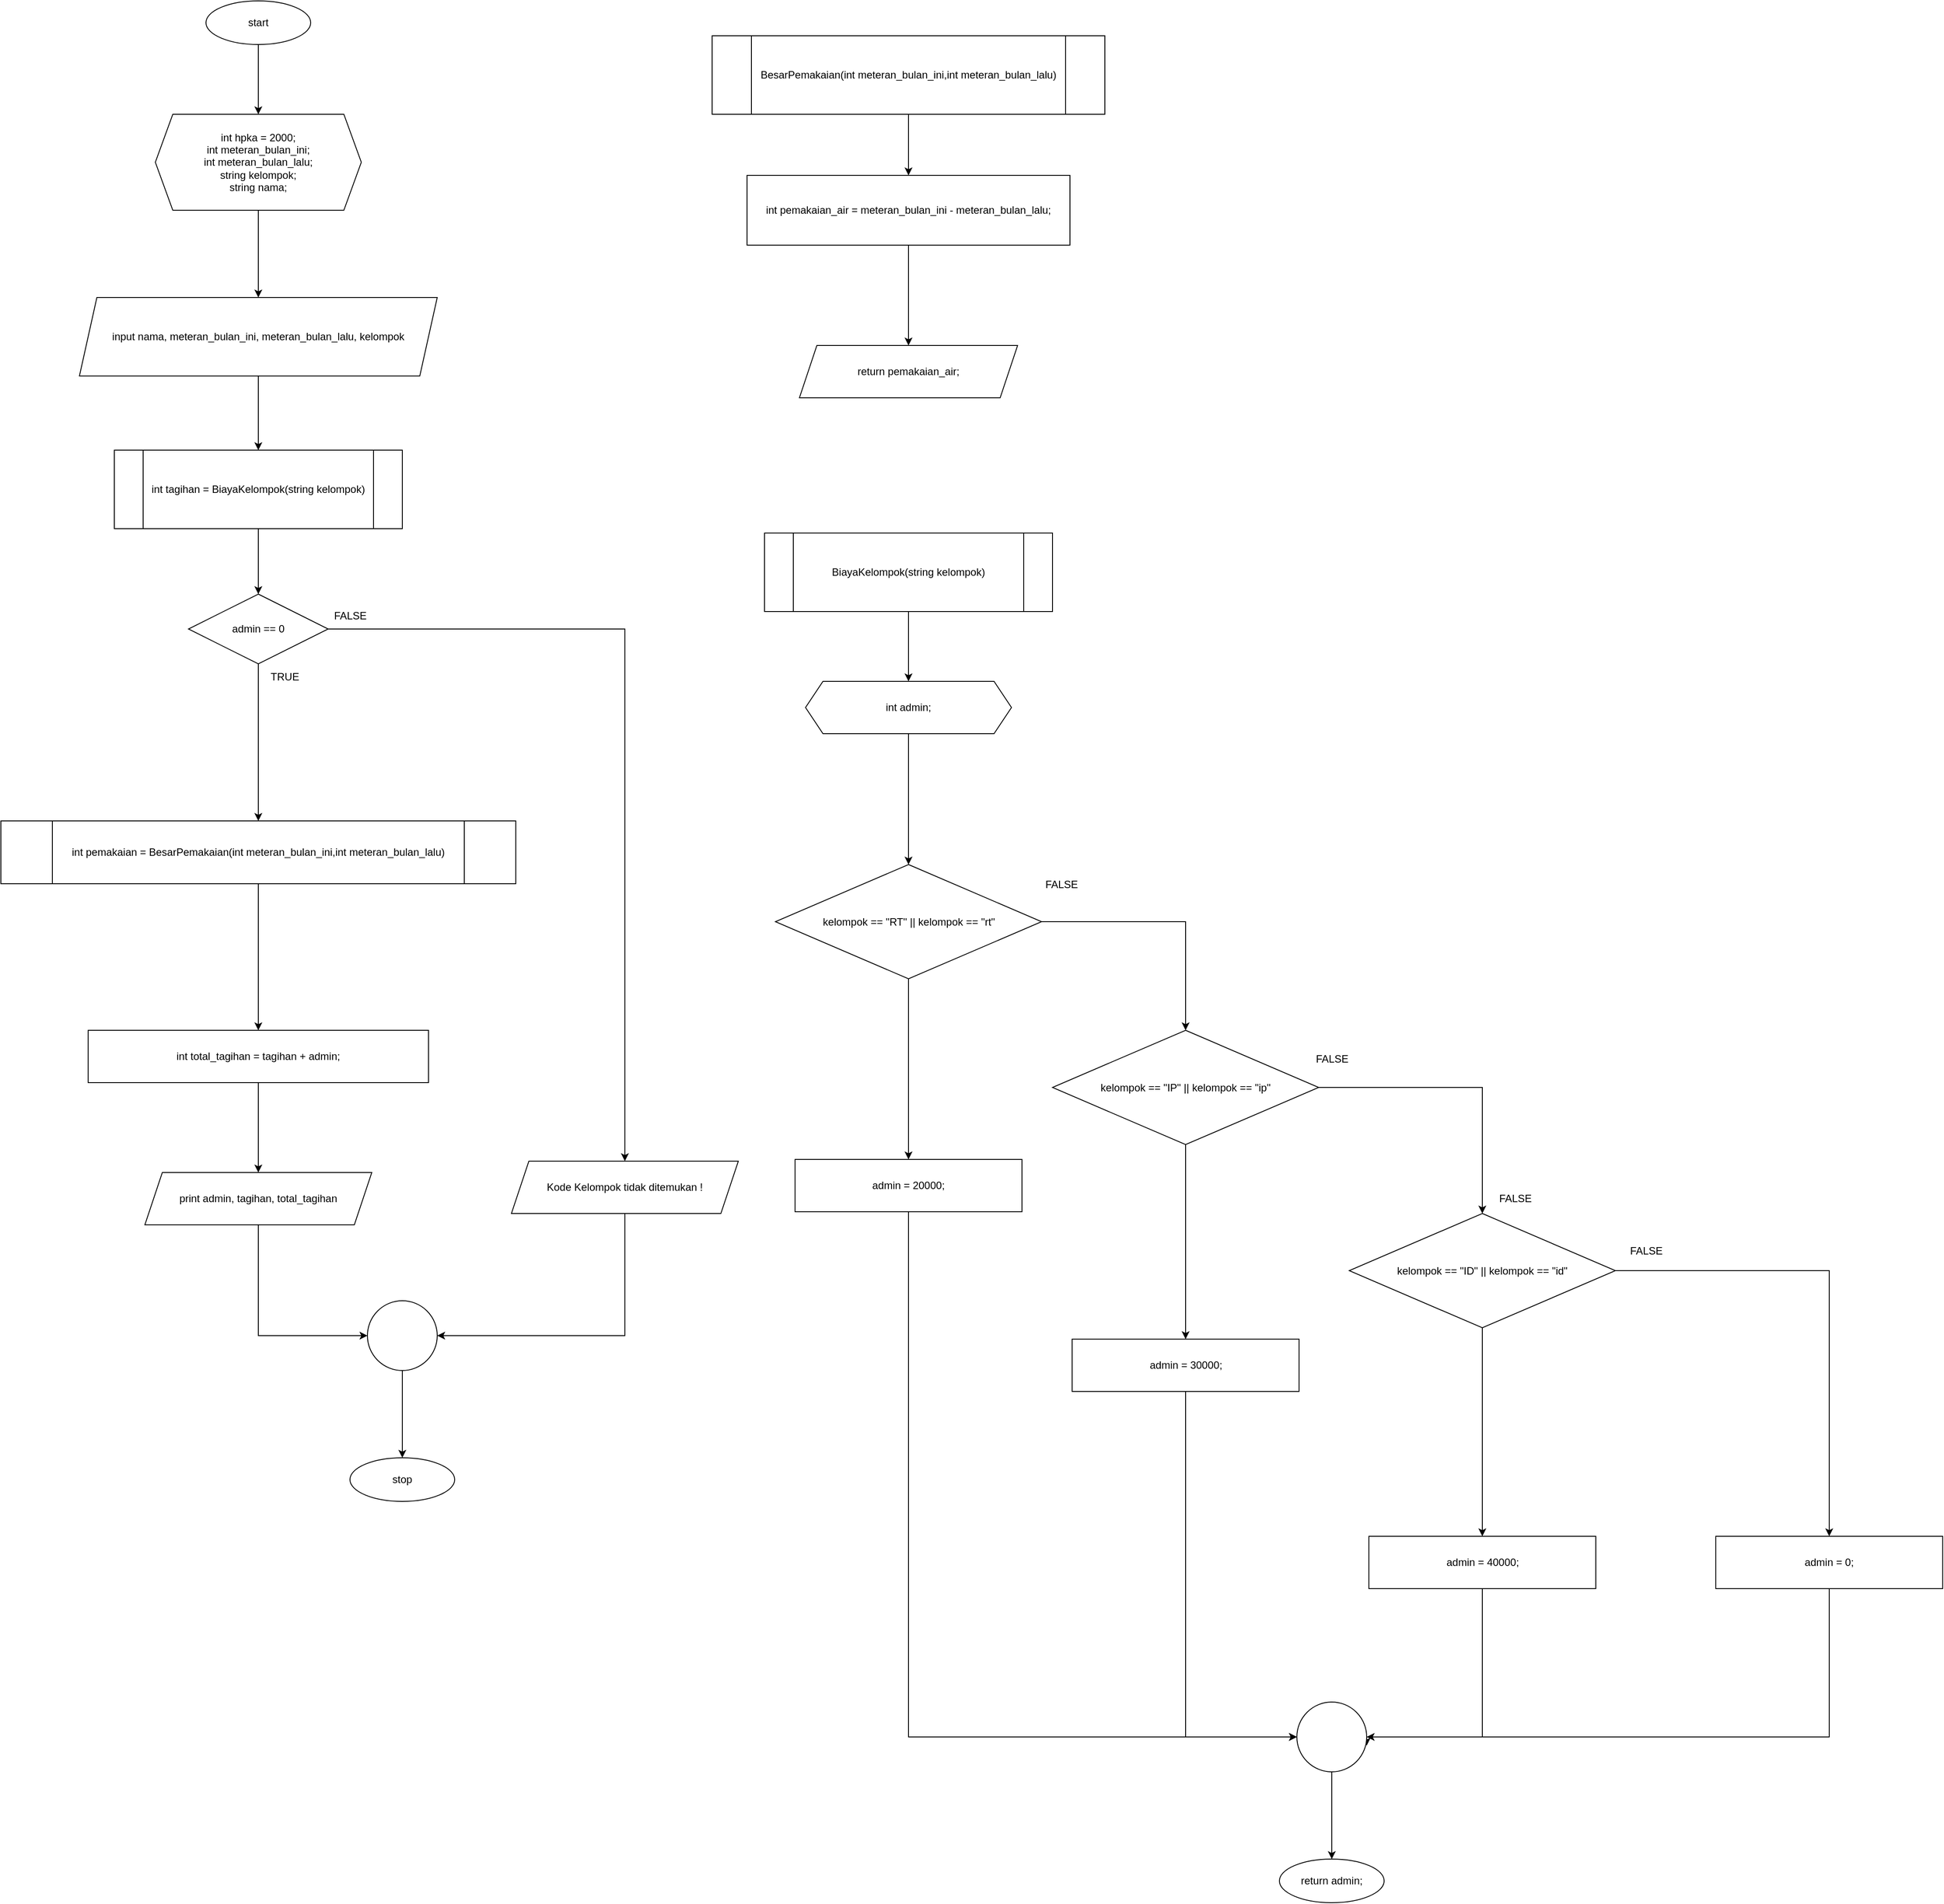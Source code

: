 <mxfile version="22.1.0" type="github">
  <diagram name="Halaman-1" id="W0upwBLU8xBzTaWd1Dfu">
    <mxGraphModel dx="1467" dy="783" grid="1" gridSize="10" guides="1" tooltips="1" connect="1" arrows="1" fold="1" page="1" pageScale="1" pageWidth="827" pageHeight="1169" math="0" shadow="0">
      <root>
        <mxCell id="0" />
        <mxCell id="1" parent="0" />
        <mxCell id="AACgStKWNxVFBnDnHQCR-40" style="edgeStyle=orthogonalEdgeStyle;rounded=0;orthogonalLoop=1;jettySize=auto;html=1;exitX=0.5;exitY=1;exitDx=0;exitDy=0;entryX=0.5;entryY=0;entryDx=0;entryDy=0;" edge="1" parent="1" source="AACgStKWNxVFBnDnHQCR-1" target="AACgStKWNxVFBnDnHQCR-2">
          <mxGeometry relative="1" as="geometry" />
        </mxCell>
        <mxCell id="AACgStKWNxVFBnDnHQCR-1" value="start" style="ellipse;whiteSpace=wrap;html=1;" vertex="1" parent="1">
          <mxGeometry x="350" y="70" width="120" height="50" as="geometry" />
        </mxCell>
        <mxCell id="AACgStKWNxVFBnDnHQCR-41" value="" style="edgeStyle=orthogonalEdgeStyle;rounded=0;orthogonalLoop=1;jettySize=auto;html=1;" edge="1" parent="1" source="AACgStKWNxVFBnDnHQCR-2" target="AACgStKWNxVFBnDnHQCR-39">
          <mxGeometry relative="1" as="geometry" />
        </mxCell>
        <mxCell id="AACgStKWNxVFBnDnHQCR-2" value="&lt;div&gt;int hpka = 2000;&lt;/div&gt;&lt;div&gt;int meteran_bulan_ini;&lt;/div&gt;&lt;div&gt;int meteran_bulan_lalu;&lt;/div&gt;&lt;div&gt;string kelompok;&lt;/div&gt;&lt;div&gt;string nama;&lt;/div&gt;" style="shape=hexagon;perimeter=hexagonPerimeter2;whiteSpace=wrap;html=1;fixedSize=1;" vertex="1" parent="1">
          <mxGeometry x="292" y="200" width="236" height="110" as="geometry" />
        </mxCell>
        <mxCell id="AACgStKWNxVFBnDnHQCR-6" style="edgeStyle=orthogonalEdgeStyle;rounded=0;orthogonalLoop=1;jettySize=auto;html=1;exitX=0.5;exitY=1;exitDx=0;exitDy=0;" edge="1" parent="1" source="AACgStKWNxVFBnDnHQCR-3" target="AACgStKWNxVFBnDnHQCR-4">
          <mxGeometry relative="1" as="geometry" />
        </mxCell>
        <mxCell id="AACgStKWNxVFBnDnHQCR-3" value="BesarPemakaian(int meteran_bulan_ini,int meteran_bulan_lalu)" style="shape=process;whiteSpace=wrap;html=1;backgroundOutline=1;" vertex="1" parent="1">
          <mxGeometry x="930" y="110" width="450" height="90" as="geometry" />
        </mxCell>
        <mxCell id="AACgStKWNxVFBnDnHQCR-7" value="" style="edgeStyle=orthogonalEdgeStyle;rounded=0;orthogonalLoop=1;jettySize=auto;html=1;" edge="1" parent="1" source="AACgStKWNxVFBnDnHQCR-4" target="AACgStKWNxVFBnDnHQCR-5">
          <mxGeometry relative="1" as="geometry" />
        </mxCell>
        <mxCell id="AACgStKWNxVFBnDnHQCR-4" value="int pemakaian_air = meteran_bulan_ini - meteran_bulan_lalu;" style="rounded=0;whiteSpace=wrap;html=1;" vertex="1" parent="1">
          <mxGeometry x="970" y="270" width="370" height="80" as="geometry" />
        </mxCell>
        <mxCell id="AACgStKWNxVFBnDnHQCR-5" value="return pemakaian_air;" style="shape=parallelogram;perimeter=parallelogramPerimeter;whiteSpace=wrap;html=1;fixedSize=1;" vertex="1" parent="1">
          <mxGeometry x="1030" y="465" width="250" height="60" as="geometry" />
        </mxCell>
        <mxCell id="AACgStKWNxVFBnDnHQCR-15" value="" style="edgeStyle=orthogonalEdgeStyle;rounded=0;orthogonalLoop=1;jettySize=auto;html=1;" edge="1" parent="1" source="AACgStKWNxVFBnDnHQCR-9" target="AACgStKWNxVFBnDnHQCR-10">
          <mxGeometry relative="1" as="geometry" />
        </mxCell>
        <mxCell id="AACgStKWNxVFBnDnHQCR-9" value="BiayaKelompok(string kelompok)" style="shape=process;whiteSpace=wrap;html=1;backgroundOutline=1;" vertex="1" parent="1">
          <mxGeometry x="990" y="680" width="330" height="90" as="geometry" />
        </mxCell>
        <mxCell id="AACgStKWNxVFBnDnHQCR-16" style="edgeStyle=orthogonalEdgeStyle;rounded=0;orthogonalLoop=1;jettySize=auto;html=1;exitX=0.5;exitY=1;exitDx=0;exitDy=0;entryX=0.5;entryY=0;entryDx=0;entryDy=0;" edge="1" parent="1" source="AACgStKWNxVFBnDnHQCR-10" target="AACgStKWNxVFBnDnHQCR-11">
          <mxGeometry relative="1" as="geometry" />
        </mxCell>
        <mxCell id="AACgStKWNxVFBnDnHQCR-10" value="int admin;" style="shape=hexagon;perimeter=hexagonPerimeter2;whiteSpace=wrap;html=1;fixedSize=1;" vertex="1" parent="1">
          <mxGeometry x="1037" y="850" width="236" height="60" as="geometry" />
        </mxCell>
        <mxCell id="AACgStKWNxVFBnDnHQCR-17" style="edgeStyle=orthogonalEdgeStyle;rounded=0;orthogonalLoop=1;jettySize=auto;html=1;exitX=1;exitY=0.5;exitDx=0;exitDy=0;" edge="1" parent="1" source="AACgStKWNxVFBnDnHQCR-11" target="AACgStKWNxVFBnDnHQCR-12">
          <mxGeometry relative="1" as="geometry" />
        </mxCell>
        <mxCell id="AACgStKWNxVFBnDnHQCR-28" style="edgeStyle=orthogonalEdgeStyle;rounded=0;orthogonalLoop=1;jettySize=auto;html=1;exitX=0.5;exitY=1;exitDx=0;exitDy=0;entryX=0.5;entryY=0;entryDx=0;entryDy=0;" edge="1" parent="1" source="AACgStKWNxVFBnDnHQCR-11" target="AACgStKWNxVFBnDnHQCR-22">
          <mxGeometry relative="1" as="geometry" />
        </mxCell>
        <mxCell id="AACgStKWNxVFBnDnHQCR-11" value="kelompok == &quot;RT&quot; || kelompok == &quot;rt&quot;" style="rhombus;whiteSpace=wrap;html=1;" vertex="1" parent="1">
          <mxGeometry x="1002.5" y="1060" width="305" height="131" as="geometry" />
        </mxCell>
        <mxCell id="AACgStKWNxVFBnDnHQCR-18" style="edgeStyle=orthogonalEdgeStyle;rounded=0;orthogonalLoop=1;jettySize=auto;html=1;exitX=1;exitY=0.5;exitDx=0;exitDy=0;entryX=0.5;entryY=0;entryDx=0;entryDy=0;" edge="1" parent="1" source="AACgStKWNxVFBnDnHQCR-12" target="AACgStKWNxVFBnDnHQCR-13">
          <mxGeometry relative="1" as="geometry" />
        </mxCell>
        <mxCell id="AACgStKWNxVFBnDnHQCR-29" style="edgeStyle=orthogonalEdgeStyle;rounded=0;orthogonalLoop=1;jettySize=auto;html=1;exitX=0.5;exitY=1;exitDx=0;exitDy=0;" edge="1" parent="1" source="AACgStKWNxVFBnDnHQCR-12" target="AACgStKWNxVFBnDnHQCR-23">
          <mxGeometry relative="1" as="geometry" />
        </mxCell>
        <mxCell id="AACgStKWNxVFBnDnHQCR-12" value="kelompok == &quot;IP&quot; || kelompok == &quot;ip&quot;" style="rhombus;whiteSpace=wrap;html=1;" vertex="1" parent="1">
          <mxGeometry x="1320" y="1250" width="305" height="131" as="geometry" />
        </mxCell>
        <mxCell id="AACgStKWNxVFBnDnHQCR-26" style="edgeStyle=orthogonalEdgeStyle;rounded=0;orthogonalLoop=1;jettySize=auto;html=1;exitX=1;exitY=0.5;exitDx=0;exitDy=0;entryX=0.5;entryY=0;entryDx=0;entryDy=0;" edge="1" parent="1" source="AACgStKWNxVFBnDnHQCR-13" target="AACgStKWNxVFBnDnHQCR-25">
          <mxGeometry relative="1" as="geometry" />
        </mxCell>
        <mxCell id="AACgStKWNxVFBnDnHQCR-30" style="edgeStyle=orthogonalEdgeStyle;rounded=0;orthogonalLoop=1;jettySize=auto;html=1;exitX=0.5;exitY=1;exitDx=0;exitDy=0;" edge="1" parent="1" source="AACgStKWNxVFBnDnHQCR-13" target="AACgStKWNxVFBnDnHQCR-24">
          <mxGeometry relative="1" as="geometry" />
        </mxCell>
        <mxCell id="AACgStKWNxVFBnDnHQCR-13" value="kelompok == &quot;ID&quot; || kelompok == &quot;id&quot;" style="rhombus;whiteSpace=wrap;html=1;" vertex="1" parent="1">
          <mxGeometry x="1660" y="1460" width="305" height="131" as="geometry" />
        </mxCell>
        <mxCell id="AACgStKWNxVFBnDnHQCR-19" value="FALSE" style="text;html=1;align=center;verticalAlign=middle;resizable=0;points=[];autosize=1;strokeColor=none;fillColor=none;" vertex="1" parent="1">
          <mxGeometry x="1300" y="1068" width="60" height="30" as="geometry" />
        </mxCell>
        <mxCell id="AACgStKWNxVFBnDnHQCR-20" value="FALSE" style="text;html=1;align=center;verticalAlign=middle;resizable=0;points=[];autosize=1;strokeColor=none;fillColor=none;" vertex="1" parent="1">
          <mxGeometry x="1610" y="1268" width="60" height="30" as="geometry" />
        </mxCell>
        <mxCell id="AACgStKWNxVFBnDnHQCR-21" value="FALSE" style="text;html=1;align=center;verticalAlign=middle;resizable=0;points=[];autosize=1;strokeColor=none;fillColor=none;" vertex="1" parent="1">
          <mxGeometry x="1820" y="1428" width="60" height="30" as="geometry" />
        </mxCell>
        <mxCell id="AACgStKWNxVFBnDnHQCR-32" style="edgeStyle=orthogonalEdgeStyle;rounded=0;orthogonalLoop=1;jettySize=auto;html=1;exitX=0.5;exitY=1;exitDx=0;exitDy=0;entryX=0;entryY=0.5;entryDx=0;entryDy=0;" edge="1" parent="1" source="AACgStKWNxVFBnDnHQCR-22" target="AACgStKWNxVFBnDnHQCR-31">
          <mxGeometry relative="1" as="geometry" />
        </mxCell>
        <mxCell id="AACgStKWNxVFBnDnHQCR-22" value="admin = 20000;" style="rounded=0;whiteSpace=wrap;html=1;" vertex="1" parent="1">
          <mxGeometry x="1025" y="1398" width="260" height="60" as="geometry" />
        </mxCell>
        <mxCell id="AACgStKWNxVFBnDnHQCR-34" style="edgeStyle=orthogonalEdgeStyle;rounded=0;orthogonalLoop=1;jettySize=auto;html=1;exitX=0.5;exitY=1;exitDx=0;exitDy=0;entryX=0;entryY=0.5;entryDx=0;entryDy=0;" edge="1" parent="1" source="AACgStKWNxVFBnDnHQCR-23" target="AACgStKWNxVFBnDnHQCR-31">
          <mxGeometry relative="1" as="geometry" />
        </mxCell>
        <mxCell id="AACgStKWNxVFBnDnHQCR-23" value="admin = 30000;" style="rounded=0;whiteSpace=wrap;html=1;" vertex="1" parent="1">
          <mxGeometry x="1342.5" y="1604" width="260" height="60" as="geometry" />
        </mxCell>
        <mxCell id="AACgStKWNxVFBnDnHQCR-35" style="edgeStyle=orthogonalEdgeStyle;rounded=0;orthogonalLoop=1;jettySize=auto;html=1;exitX=0.5;exitY=1;exitDx=0;exitDy=0;entryX=1;entryY=0.5;entryDx=0;entryDy=0;" edge="1" parent="1" source="AACgStKWNxVFBnDnHQCR-24" target="AACgStKWNxVFBnDnHQCR-31">
          <mxGeometry relative="1" as="geometry" />
        </mxCell>
        <mxCell id="AACgStKWNxVFBnDnHQCR-24" value="admin = 40000;" style="rounded=0;whiteSpace=wrap;html=1;" vertex="1" parent="1">
          <mxGeometry x="1682.5" y="1830" width="260" height="60" as="geometry" />
        </mxCell>
        <mxCell id="AACgStKWNxVFBnDnHQCR-36" style="edgeStyle=orthogonalEdgeStyle;rounded=0;orthogonalLoop=1;jettySize=auto;html=1;exitX=0.5;exitY=1;exitDx=0;exitDy=0;" edge="1" parent="1" source="AACgStKWNxVFBnDnHQCR-25">
          <mxGeometry relative="1" as="geometry">
            <mxPoint x="1680" y="2070" as="targetPoint" />
            <Array as="points">
              <mxPoint x="2210" y="2060" />
              <mxPoint x="1680" y="2060" />
            </Array>
          </mxGeometry>
        </mxCell>
        <mxCell id="AACgStKWNxVFBnDnHQCR-25" value="admin = 0;" style="rounded=0;whiteSpace=wrap;html=1;" vertex="1" parent="1">
          <mxGeometry x="2080" y="1830" width="260" height="60" as="geometry" />
        </mxCell>
        <mxCell id="AACgStKWNxVFBnDnHQCR-27" value="FALSE" style="text;html=1;align=center;verticalAlign=middle;resizable=0;points=[];autosize=1;strokeColor=none;fillColor=none;" vertex="1" parent="1">
          <mxGeometry x="1970" y="1488" width="60" height="30" as="geometry" />
        </mxCell>
        <mxCell id="AACgStKWNxVFBnDnHQCR-38" style="edgeStyle=orthogonalEdgeStyle;rounded=0;orthogonalLoop=1;jettySize=auto;html=1;exitX=0.5;exitY=1;exitDx=0;exitDy=0;entryX=0.5;entryY=0;entryDx=0;entryDy=0;" edge="1" parent="1" source="AACgStKWNxVFBnDnHQCR-31">
          <mxGeometry relative="1" as="geometry">
            <mxPoint x="1640" y="2200" as="targetPoint" />
          </mxGeometry>
        </mxCell>
        <mxCell id="AACgStKWNxVFBnDnHQCR-31" value="" style="ellipse;whiteSpace=wrap;html=1;aspect=fixed;" vertex="1" parent="1">
          <mxGeometry x="1600" y="2020" width="80" height="80" as="geometry" />
        </mxCell>
        <mxCell id="AACgStKWNxVFBnDnHQCR-52" value="" style="edgeStyle=orthogonalEdgeStyle;rounded=0;orthogonalLoop=1;jettySize=auto;html=1;" edge="1" parent="1" source="AACgStKWNxVFBnDnHQCR-39" target="AACgStKWNxVFBnDnHQCR-44">
          <mxGeometry relative="1" as="geometry" />
        </mxCell>
        <mxCell id="AACgStKWNxVFBnDnHQCR-39" value="input&amp;nbsp;nama,&amp;nbsp;meteran_bulan_ini,&amp;nbsp;meteran_bulan_lalu,&amp;nbsp;kelompok" style="shape=parallelogram;perimeter=parallelogramPerimeter;whiteSpace=wrap;html=1;fixedSize=1;" vertex="1" parent="1">
          <mxGeometry x="205" y="410" width="410" height="90" as="geometry" />
        </mxCell>
        <mxCell id="AACgStKWNxVFBnDnHQCR-48" style="edgeStyle=orthogonalEdgeStyle;rounded=0;orthogonalLoop=1;jettySize=auto;html=1;exitX=1;exitY=0.5;exitDx=0;exitDy=0;entryX=0.5;entryY=0;entryDx=0;entryDy=0;" edge="1" parent="1" source="AACgStKWNxVFBnDnHQCR-42" target="AACgStKWNxVFBnDnHQCR-45">
          <mxGeometry relative="1" as="geometry" />
        </mxCell>
        <mxCell id="AACgStKWNxVFBnDnHQCR-50" style="edgeStyle=orthogonalEdgeStyle;rounded=0;orthogonalLoop=1;jettySize=auto;html=1;exitX=0.5;exitY=1;exitDx=0;exitDy=0;" edge="1" parent="1" source="AACgStKWNxVFBnDnHQCR-42" target="AACgStKWNxVFBnDnHQCR-43">
          <mxGeometry relative="1" as="geometry" />
        </mxCell>
        <mxCell id="AACgStKWNxVFBnDnHQCR-42" value="admin == 0" style="rhombus;whiteSpace=wrap;html=1;" vertex="1" parent="1">
          <mxGeometry x="330" y="750" width="160" height="80" as="geometry" />
        </mxCell>
        <mxCell id="AACgStKWNxVFBnDnHQCR-54" style="edgeStyle=orthogonalEdgeStyle;rounded=0;orthogonalLoop=1;jettySize=auto;html=1;exitX=0.5;exitY=1;exitDx=0;exitDy=0;" edge="1" parent="1" source="AACgStKWNxVFBnDnHQCR-43" target="AACgStKWNxVFBnDnHQCR-53">
          <mxGeometry relative="1" as="geometry" />
        </mxCell>
        <mxCell id="AACgStKWNxVFBnDnHQCR-43" value="int pemakaian = BesarPemakaian(int meteran_bulan_ini,int meteran_bulan_lalu)" style="shape=process;whiteSpace=wrap;html=1;backgroundOutline=1;" vertex="1" parent="1">
          <mxGeometry x="115" y="1010" width="590" height="72" as="geometry" />
        </mxCell>
        <mxCell id="AACgStKWNxVFBnDnHQCR-46" value="" style="edgeStyle=orthogonalEdgeStyle;rounded=0;orthogonalLoop=1;jettySize=auto;html=1;" edge="1" parent="1" source="AACgStKWNxVFBnDnHQCR-44" target="AACgStKWNxVFBnDnHQCR-42">
          <mxGeometry relative="1" as="geometry" />
        </mxCell>
        <mxCell id="AACgStKWNxVFBnDnHQCR-44" value="int tagihan = BiayaKelompok(string kelompok)" style="shape=process;whiteSpace=wrap;html=1;backgroundOutline=1;" vertex="1" parent="1">
          <mxGeometry x="245" y="585" width="330" height="90" as="geometry" />
        </mxCell>
        <mxCell id="AACgStKWNxVFBnDnHQCR-61" style="edgeStyle=orthogonalEdgeStyle;rounded=0;orthogonalLoop=1;jettySize=auto;html=1;exitX=0.5;exitY=1;exitDx=0;exitDy=0;entryX=1;entryY=0.5;entryDx=0;entryDy=0;" edge="1" parent="1" source="AACgStKWNxVFBnDnHQCR-45" target="AACgStKWNxVFBnDnHQCR-59">
          <mxGeometry relative="1" as="geometry" />
        </mxCell>
        <mxCell id="AACgStKWNxVFBnDnHQCR-45" value="Kode Kelompok tidak ditemukan !" style="shape=parallelogram;perimeter=parallelogramPerimeter;whiteSpace=wrap;html=1;fixedSize=1;" vertex="1" parent="1">
          <mxGeometry x="700" y="1400" width="260" height="60" as="geometry" />
        </mxCell>
        <mxCell id="AACgStKWNxVFBnDnHQCR-49" value="FALSE" style="text;html=1;align=center;verticalAlign=middle;resizable=0;points=[];autosize=1;strokeColor=none;fillColor=none;" vertex="1" parent="1">
          <mxGeometry x="485" y="760" width="60" height="30" as="geometry" />
        </mxCell>
        <mxCell id="AACgStKWNxVFBnDnHQCR-51" value="TRUE" style="text;html=1;align=center;verticalAlign=middle;resizable=0;points=[];autosize=1;strokeColor=none;fillColor=none;" vertex="1" parent="1">
          <mxGeometry x="410" y="830" width="60" height="30" as="geometry" />
        </mxCell>
        <mxCell id="AACgStKWNxVFBnDnHQCR-56" style="edgeStyle=orthogonalEdgeStyle;rounded=0;orthogonalLoop=1;jettySize=auto;html=1;exitX=0.5;exitY=1;exitDx=0;exitDy=0;" edge="1" parent="1" source="AACgStKWNxVFBnDnHQCR-53" target="AACgStKWNxVFBnDnHQCR-55">
          <mxGeometry relative="1" as="geometry" />
        </mxCell>
        <mxCell id="AACgStKWNxVFBnDnHQCR-53" value="int total_tagihan = tagihan + admin;" style="rounded=0;whiteSpace=wrap;html=1;" vertex="1" parent="1">
          <mxGeometry x="215" y="1250" width="390" height="60" as="geometry" />
        </mxCell>
        <mxCell id="AACgStKWNxVFBnDnHQCR-60" style="edgeStyle=orthogonalEdgeStyle;rounded=0;orthogonalLoop=1;jettySize=auto;html=1;exitX=0.5;exitY=1;exitDx=0;exitDy=0;entryX=0;entryY=0.5;entryDx=0;entryDy=0;" edge="1" parent="1" source="AACgStKWNxVFBnDnHQCR-55" target="AACgStKWNxVFBnDnHQCR-59">
          <mxGeometry relative="1" as="geometry" />
        </mxCell>
        <mxCell id="AACgStKWNxVFBnDnHQCR-55" value="print admin, tagihan,&amp;nbsp;total_tagihan" style="shape=parallelogram;perimeter=parallelogramPerimeter;whiteSpace=wrap;html=1;fixedSize=1;" vertex="1" parent="1">
          <mxGeometry x="280" y="1413" width="260" height="60" as="geometry" />
        </mxCell>
        <mxCell id="AACgStKWNxVFBnDnHQCR-57" value="return admin;" style="ellipse;whiteSpace=wrap;html=1;" vertex="1" parent="1">
          <mxGeometry x="1580" y="2200" width="120" height="50" as="geometry" />
        </mxCell>
        <mxCell id="AACgStKWNxVFBnDnHQCR-58" value="stop" style="ellipse;whiteSpace=wrap;html=1;" vertex="1" parent="1">
          <mxGeometry x="515" y="1740" width="120" height="50" as="geometry" />
        </mxCell>
        <mxCell id="AACgStKWNxVFBnDnHQCR-62" style="edgeStyle=orthogonalEdgeStyle;rounded=0;orthogonalLoop=1;jettySize=auto;html=1;exitX=0.5;exitY=1;exitDx=0;exitDy=0;entryX=0.5;entryY=0;entryDx=0;entryDy=0;" edge="1" parent="1" source="AACgStKWNxVFBnDnHQCR-59" target="AACgStKWNxVFBnDnHQCR-58">
          <mxGeometry relative="1" as="geometry" />
        </mxCell>
        <mxCell id="AACgStKWNxVFBnDnHQCR-59" value="" style="ellipse;whiteSpace=wrap;html=1;aspect=fixed;" vertex="1" parent="1">
          <mxGeometry x="535" y="1560" width="80" height="80" as="geometry" />
        </mxCell>
      </root>
    </mxGraphModel>
  </diagram>
</mxfile>
